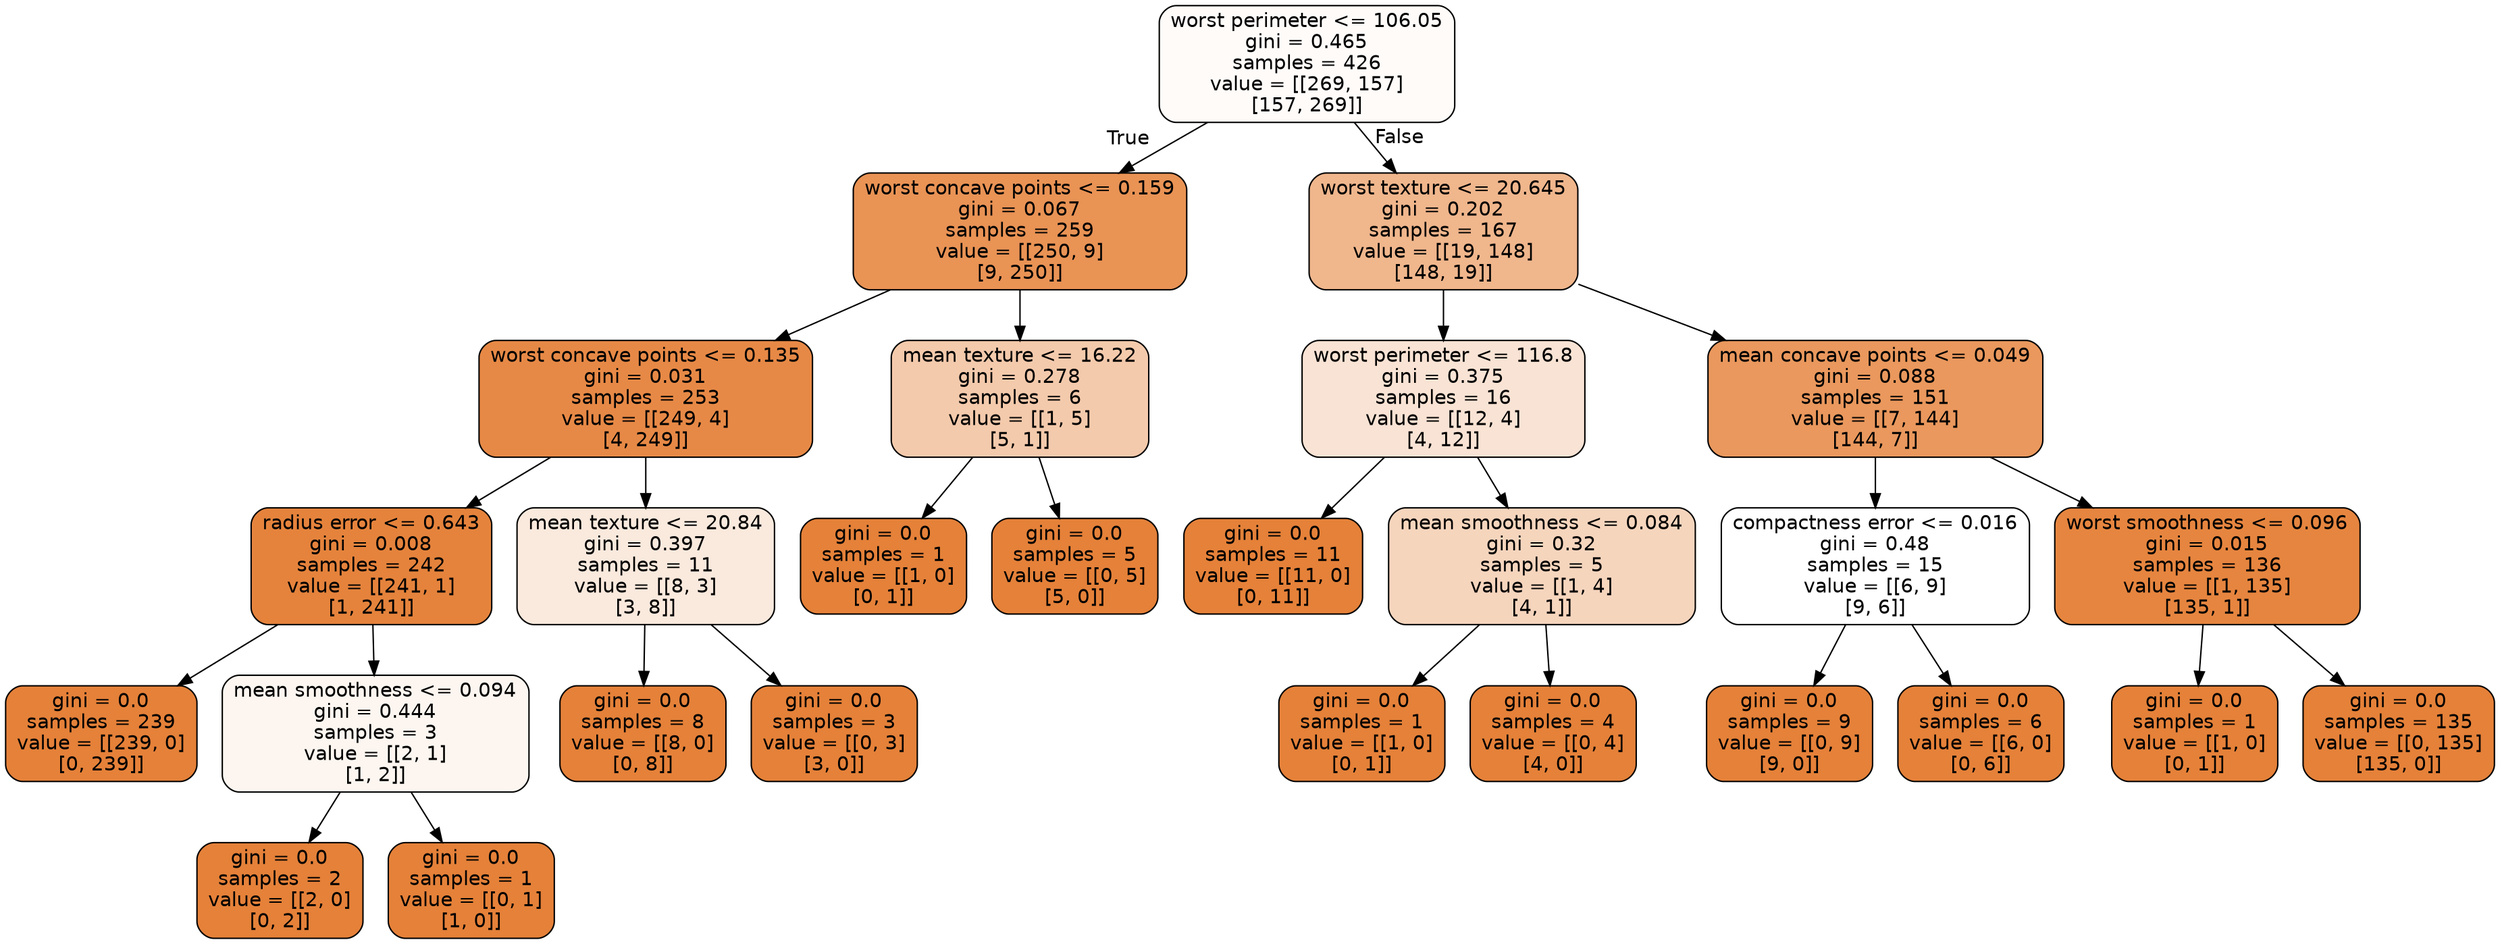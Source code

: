 digraph Tree {
node [shape=box, style="filled, rounded", color="black", fontname="helvetica"] ;
edge [fontname="helvetica"] ;
0 [label="worst perimeter <= 106.05\ngini = 0.465\nsamples = 426\nvalue = [[269, 157]\n[157, 269]]", fillcolor="#fefbf9"] ;
1 [label="worst concave points <= 0.159\ngini = 0.067\nsamples = 259\nvalue = [[250, 9]\n[9, 250]]", fillcolor="#e99355"] ;
0 -> 1 [labeldistance=2.5, labelangle=45, headlabel="True"] ;
2 [label="worst concave points <= 0.135\ngini = 0.031\nsamples = 253\nvalue = [[249, 4]\n[4, 249]]", fillcolor="#e78946"] ;
1 -> 2 ;
3 [label="radius error <= 0.643\ngini = 0.008\nsamples = 242\nvalue = [[241, 1]\n[1, 241]]", fillcolor="#e5833c"] ;
2 -> 3 ;
4 [label="gini = 0.0\nsamples = 239\nvalue = [[239, 0]\n[0, 239]]", fillcolor="#e58139"] ;
3 -> 4 ;
5 [label="mean smoothness <= 0.094\ngini = 0.444\nsamples = 3\nvalue = [[2, 1]\n[1, 2]]", fillcolor="#fdf6f0"] ;
3 -> 5 ;
6 [label="gini = 0.0\nsamples = 2\nvalue = [[2, 0]\n[0, 2]]", fillcolor="#e58139"] ;
5 -> 6 ;
7 [label="gini = 0.0\nsamples = 1\nvalue = [[0, 1]\n[1, 0]]", fillcolor="#e58139"] ;
5 -> 7 ;
8 [label="mean texture <= 20.84\ngini = 0.397\nsamples = 11\nvalue = [[8, 3]\n[3, 8]]", fillcolor="#fae9dd"] ;
2 -> 8 ;
9 [label="gini = 0.0\nsamples = 8\nvalue = [[8, 0]\n[0, 8]]", fillcolor="#e58139"] ;
8 -> 9 ;
10 [label="gini = 0.0\nsamples = 3\nvalue = [[0, 3]\n[3, 0]]", fillcolor="#e58139"] ;
8 -> 10 ;
11 [label="mean texture <= 16.22\ngini = 0.278\nsamples = 6\nvalue = [[1, 5]\n[5, 1]]", fillcolor="#f4caac"] ;
1 -> 11 ;
12 [label="gini = 0.0\nsamples = 1\nvalue = [[1, 0]\n[0, 1]]", fillcolor="#e58139"] ;
11 -> 12 ;
13 [label="gini = 0.0\nsamples = 5\nvalue = [[0, 5]\n[5, 0]]", fillcolor="#e58139"] ;
11 -> 13 ;
14 [label="worst texture <= 20.645\ngini = 0.202\nsamples = 167\nvalue = [[19, 148]\n[148, 19]]", fillcolor="#f0b68c"] ;
0 -> 14 [labeldistance=2.5, labelangle=-45, headlabel="False"] ;
15 [label="worst perimeter <= 116.8\ngini = 0.375\nsamples = 16\nvalue = [[12, 4]\n[4, 12]]", fillcolor="#f9e3d4"] ;
14 -> 15 ;
16 [label="gini = 0.0\nsamples = 11\nvalue = [[11, 0]\n[0, 11]]", fillcolor="#e58139"] ;
15 -> 16 ;
17 [label="mean smoothness <= 0.084\ngini = 0.32\nsamples = 5\nvalue = [[1, 4]\n[4, 1]]", fillcolor="#f6d5bd"] ;
15 -> 17 ;
18 [label="gini = 0.0\nsamples = 1\nvalue = [[1, 0]\n[0, 1]]", fillcolor="#e58139"] ;
17 -> 18 ;
19 [label="gini = 0.0\nsamples = 4\nvalue = [[0, 4]\n[4, 0]]", fillcolor="#e58139"] ;
17 -> 19 ;
20 [label="mean concave points <= 0.049\ngini = 0.088\nsamples = 151\nvalue = [[7, 144]\n[144, 7]]", fillcolor="#ea985d"] ;
14 -> 20 ;
21 [label="compactness error <= 0.016\ngini = 0.48\nsamples = 15\nvalue = [[6, 9]\n[9, 6]]", fillcolor="#ffffff"] ;
20 -> 21 ;
22 [label="gini = 0.0\nsamples = 9\nvalue = [[0, 9]\n[9, 0]]", fillcolor="#e58139"] ;
21 -> 22 ;
23 [label="gini = 0.0\nsamples = 6\nvalue = [[6, 0]\n[0, 6]]", fillcolor="#e58139"] ;
21 -> 23 ;
24 [label="worst smoothness <= 0.096\ngini = 0.015\nsamples = 136\nvalue = [[1, 135]\n[135, 1]]", fillcolor="#e6853f"] ;
20 -> 24 ;
25 [label="gini = 0.0\nsamples = 1\nvalue = [[1, 0]\n[0, 1]]", fillcolor="#e58139"] ;
24 -> 25 ;
26 [label="gini = 0.0\nsamples = 135\nvalue = [[0, 135]\n[135, 0]]", fillcolor="#e58139"] ;
24 -> 26 ;
}